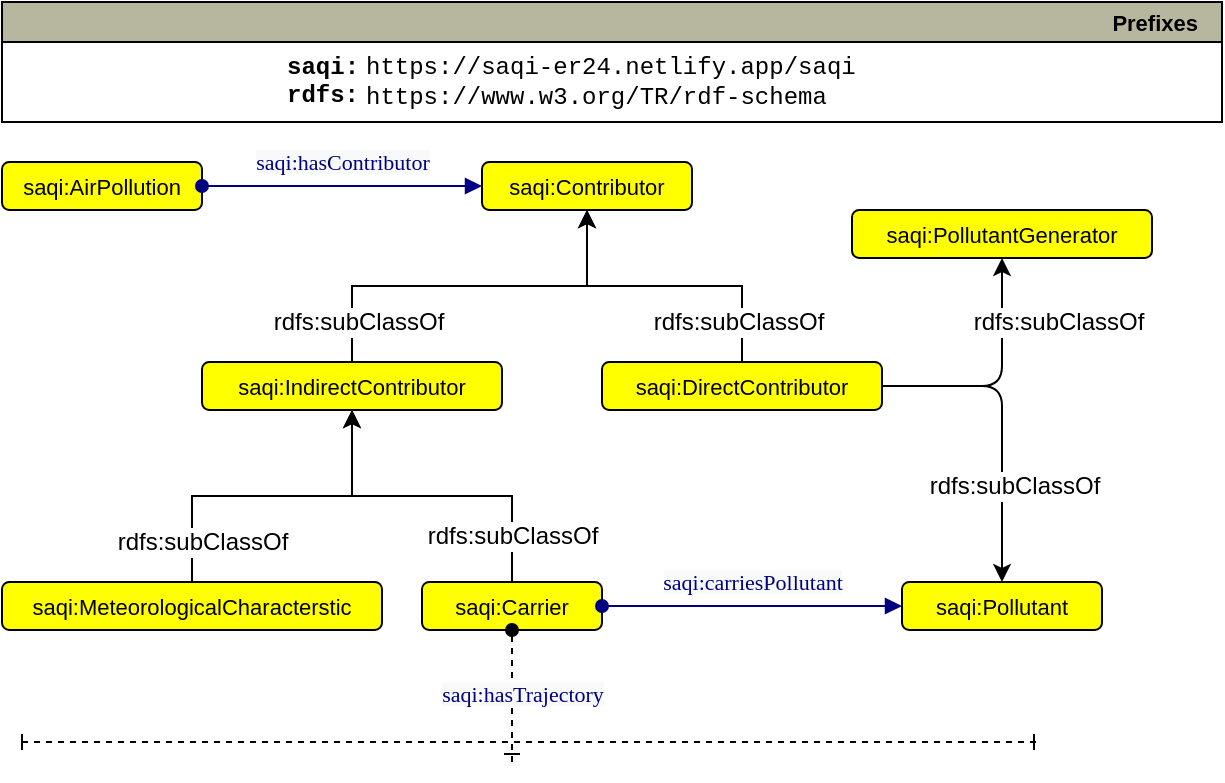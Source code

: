 <mxfile version="24.4.13" type="device">
  <diagram id="t25Kp6jmq_1cI3zwCiK2" name="Page-1">
    <mxGraphModel dx="1562" dy="856" grid="1" gridSize="10" guides="1" tooltips="1" connect="1" arrows="1" fold="1" page="1" pageScale="1" pageWidth="1000" pageHeight="1000" math="0" shadow="0">
      <root>
        <mxCell id="0" />
        <mxCell id="1" parent="0" />
        <mxCell id="T0KytU28zX8Ys8UfOtSf-32" value="saqi:Contributor" style="graphMlID=n4;shape=rect;rounded=1;arcsize=30;fillColor=#ffff00;strokeColor=#000000;strokeWidth=1.0;fontSize=11;" parent="1" vertex="1">
          <mxGeometry x="260" y="80" width="105" height="24" as="geometry" />
        </mxCell>
        <mxCell id="T0KytU28zX8Ys8UfOtSf-33" value="Prefixes" style="graphMlID=n0;shape=swimlane;startSize=20;fillColor=#b7b69e;strokeColor=#000000;strokeWidth=1.0;align=right;spacingRight=10;fontStyle=1;fontSize=11;" parent="1" vertex="1">
          <mxGeometry x="20" width="610" height="60" as="geometry" />
        </mxCell>
        <mxCell id="T0KytU28zX8Ys8UfOtSf-34" value="&lt;b&gt;saqi&lt;/b&gt;&lt;b&gt;:&lt;/b&gt;&lt;b&gt;&lt;br&gt;&lt;/b&gt;&lt;b&gt;rdfs:&lt;br&gt;&lt;/b&gt;&lt;b&gt;&lt;br&gt;&lt;br&gt;&lt;/b&gt;" style="text;html=1;align=center;verticalAlign=middle;resizable=0;points=[];autosize=1;fontFamily=Courier New;" parent="T0KytU28zX8Ys8UfOtSf-33" vertex="1">
          <mxGeometry x="129.996" y="19" width="60" height="70" as="geometry" />
        </mxCell>
        <mxCell id="T0KytU28zX8Ys8UfOtSf-35" value="https://saqi-er24.netlify.app/saqi&lt;br&gt;https://www.w3.org/TR/rdf-schema" style="text;html=1;align=left;verticalAlign=middle;resizable=0;points=[];autosize=1;fontFamily=Courier New;rounded=1;glass=0;" parent="T0KytU28zX8Ys8UfOtSf-33" vertex="1">
          <mxGeometry x="180" y="20" width="270" height="40" as="geometry" />
        </mxCell>
        <mxCell id="T0KytU28zX8Ys8UfOtSf-36" value="saqi:IndirectContributor" style="graphMlID=n4;shape=rect;rounded=1;arcsize=30;fillColor=#ffff00;strokeColor=#000000;strokeWidth=1.0;fontSize=11;" parent="1" vertex="1">
          <mxGeometry x="120" y="180" width="150" height="24" as="geometry" />
        </mxCell>
        <mxCell id="T0KytU28zX8Ys8UfOtSf-37" value="saqi:DirectContributor" style="graphMlID=n4;shape=rect;rounded=1;arcsize=30;fillColor=#ffff00;strokeColor=#000000;strokeWidth=1.0;fontSize=11;" parent="1" vertex="1">
          <mxGeometry x="320" y="180" width="140" height="24" as="geometry" />
        </mxCell>
        <mxCell id="T0KytU28zX8Ys8UfOtSf-38" value="" style="endArrow=none;html=1;textDirection=ltr;fontSize=11;strokeWidth=1;exitX=0.5;exitY=1;exitDx=0;exitDy=0;entryX=0.5;entryY=0;entryDx=0;entryDy=0;startArrow=classic;startFill=1;endFill=0;rounded=0;edgeStyle=orthogonalEdgeStyle;" parent="1" source="T0KytU28zX8Ys8UfOtSf-32" target="T0KytU28zX8Ys8UfOtSf-36" edge="1">
          <mxGeometry width="50" height="50" relative="1" as="geometry">
            <mxPoint x="405" y="318" as="sourcePoint" />
            <mxPoint x="552.95" y="318" as="targetPoint" />
          </mxGeometry>
        </mxCell>
        <mxCell id="T0KytU28zX8Ys8UfOtSf-39" value="rdfs:subClassOf" style="text;html=1;align=center;verticalAlign=middle;resizable=0;points=[];labelBackgroundColor=#ffffff;rotation=0;" parent="T0KytU28zX8Ys8UfOtSf-38" vertex="1" connectable="0">
          <mxGeometry x="-0.221" relative="1" as="geometry">
            <mxPoint x="-77" y="18" as="offset" />
          </mxGeometry>
        </mxCell>
        <mxCell id="T0KytU28zX8Ys8UfOtSf-40" value="" style="endArrow=none;html=1;textDirection=ltr;fontSize=11;strokeWidth=1;exitX=0.5;exitY=1;exitDx=0;exitDy=0;startArrow=classic;startFill=1;endFill=0;entryX=0.5;entryY=0;entryDx=0;entryDy=0;rounded=0;edgeStyle=orthogonalEdgeStyle;" parent="1" source="T0KytU28zX8Ys8UfOtSf-32" target="T0KytU28zX8Ys8UfOtSf-37" edge="1">
          <mxGeometry width="50" height="50" relative="1" as="geometry">
            <mxPoint x="330" y="114" as="sourcePoint" />
            <mxPoint x="395" y="128" as="targetPoint" />
          </mxGeometry>
        </mxCell>
        <mxCell id="T0KytU28zX8Ys8UfOtSf-41" value="rdfs:subClassOf" style="text;html=1;align=center;verticalAlign=middle;resizable=0;points=[];labelBackgroundColor=#ffffff;rotation=0;" parent="T0KytU28zX8Ys8UfOtSf-40" vertex="1" connectable="0">
          <mxGeometry x="-0.221" relative="1" as="geometry">
            <mxPoint x="53" y="18" as="offset" />
          </mxGeometry>
        </mxCell>
        <mxCell id="T0KytU28zX8Ys8UfOtSf-42" value="saqi:Carrier" style="graphMlID=n4;shape=rect;rounded=1;arcsize=30;fillColor=#ffff00;strokeColor=#000000;strokeWidth=1.0;fontSize=11;" parent="1" vertex="1">
          <mxGeometry x="230" y="290" width="90" height="24" as="geometry" />
        </mxCell>
        <mxCell id="T0KytU28zX8Ys8UfOtSf-43" value="" style="endArrow=none;html=1;textDirection=ltr;fontSize=11;strokeWidth=1;exitX=0.5;exitY=1;exitDx=0;exitDy=0;entryX=0.5;entryY=0;entryDx=0;entryDy=0;startArrow=classic;startFill=1;endFill=0;rounded=0;edgeStyle=orthogonalEdgeStyle;" parent="1" source="T0KytU28zX8Ys8UfOtSf-36" target="T0KytU28zX8Ys8UfOtSf-42" edge="1">
          <mxGeometry width="50" height="50" relative="1" as="geometry">
            <mxPoint x="230" y="296.0" as="sourcePoint" />
            <mxPoint x="345" y="344" as="targetPoint" />
          </mxGeometry>
        </mxCell>
        <mxCell id="T0KytU28zX8Ys8UfOtSf-44" value="rdfs:subClassOf" style="text;html=1;align=center;verticalAlign=middle;resizable=0;points=[];labelBackgroundColor=#ffffff;rotation=0;" parent="T0KytU28zX8Ys8UfOtSf-43" vertex="1" connectable="0">
          <mxGeometry x="-0.221" relative="1" as="geometry">
            <mxPoint x="58" y="20" as="offset" />
          </mxGeometry>
        </mxCell>
        <mxCell id="T0KytU28zX8Ys8UfOtSf-45" value="saqi:Pollutant" style="graphMlID=n4;shape=rect;rounded=1;arcsize=30;fillColor=#ffff00;strokeColor=#000000;strokeWidth=1.0;fontSize=11;" parent="1" vertex="1">
          <mxGeometry x="470" y="290" width="100" height="24" as="geometry" />
        </mxCell>
        <mxCell id="T0KytU28zX8Ys8UfOtSf-46" value="" style="endArrow=classic;html=1;textDirection=ltr;fontSize=11;strokeWidth=1;exitX=1;exitY=0.5;exitDx=0;exitDy=0;entryX=0.5;entryY=0;entryDx=0;entryDy=0;edgeStyle=orthogonalEdgeStyle;rounded=1;" parent="1" source="T0KytU28zX8Ys8UfOtSf-37" target="T0KytU28zX8Ys8UfOtSf-45" edge="1">
          <mxGeometry width="50" height="50" relative="1" as="geometry">
            <mxPoint x="555" y="144" as="sourcePoint" />
            <mxPoint x="670" y="240" as="targetPoint" />
          </mxGeometry>
        </mxCell>
        <mxCell id="T0KytU28zX8Ys8UfOtSf-47" value="rdfs:subClassOf" style="text;html=1;align=center;verticalAlign=middle;resizable=0;points=[];labelBackgroundColor=#ffffff;rotation=0;" parent="T0KytU28zX8Ys8UfOtSf-46" vertex="1" connectable="0">
          <mxGeometry x="-0.221" relative="1" as="geometry">
            <mxPoint x="6" y="48" as="offset" />
          </mxGeometry>
        </mxCell>
        <mxCell id="T0KytU28zX8Ys8UfOtSf-75" value="saqi:MeteorologicalCharacterstic" style="graphMlID=n4;shape=rect;rounded=1;arcsize=30;fillColor=#ffff00;strokeColor=#000000;strokeWidth=1.0;fontSize=11;" parent="1" vertex="1">
          <mxGeometry x="20" y="290" width="190" height="24" as="geometry" />
        </mxCell>
        <mxCell id="T0KytU28zX8Ys8UfOtSf-76" value="" style="endArrow=none;html=1;textDirection=ltr;fontSize=11;strokeWidth=1;entryX=0.5;entryY=0;entryDx=0;entryDy=0;exitX=0.5;exitY=1;exitDx=0;exitDy=0;startArrow=classic;startFill=1;endFill=0;rounded=0;edgeStyle=orthogonalEdgeStyle;" parent="1" source="T0KytU28zX8Ys8UfOtSf-36" target="T0KytU28zX8Ys8UfOtSf-75" edge="1">
          <mxGeometry width="50" height="50" relative="1" as="geometry">
            <mxPoint x="215" y="248" as="sourcePoint" />
            <mxPoint x="105" y="354" as="targetPoint" />
          </mxGeometry>
        </mxCell>
        <mxCell id="T0KytU28zX8Ys8UfOtSf-77" value="rdfs:subClassOf" style="text;html=1;align=center;verticalAlign=middle;resizable=0;points=[];labelBackgroundColor=#ffffff;rotation=0;" parent="T0KytU28zX8Ys8UfOtSf-76" vertex="1" connectable="0">
          <mxGeometry x="-0.221" relative="1" as="geometry">
            <mxPoint x="-54" y="23" as="offset" />
          </mxGeometry>
        </mxCell>
        <mxCell id="0jtO1-yvGRoyAblTp0NV-17" value="" style="graphMlID=e0;rounded=0;endArrow=block;strokeColor=#000080;strokeWidth=1.0;startArrow=oval;startFill=1;endFill=1;fontSize=11;fontColor=#000080;entryX=0;entryY=0.5;entryDx=0;entryDy=0;exitX=1;exitY=0.5;exitDx=0;exitDy=0;" parent="1" source="T0KytU28zX8Ys8UfOtSf-42" target="T0KytU28zX8Ys8UfOtSf-45" edge="1">
          <mxGeometry relative="1" as="geometry">
            <mxPoint x="305" y="272" as="sourcePoint" />
            <mxPoint x="405" y="272" as="targetPoint" />
          </mxGeometry>
        </mxCell>
        <mxCell id="0jtO1-yvGRoyAblTp0NV-18" value="&lt;span style=&quot;color: rgb(0 , 0 , 128) ; font-family: &amp;quot;dialog&amp;quot; ; font-size: 11px ; background-color: rgb(248 , 249 , 250)&quot;&gt;saqi:carriesPollutant&lt;/span&gt;" style="text;html=1;align=center;verticalAlign=middle;resizable=0;points=[];labelBackgroundColor=#ffffff;fontSize=11;" parent="0jtO1-yvGRoyAblTp0NV-17" vertex="1" connectable="0">
          <mxGeometry x="-0.017" y="2" relative="1" as="geometry">
            <mxPoint x="1" y="-10" as="offset" />
          </mxGeometry>
        </mxCell>
        <mxCell id="pACb_HDvhaAehCkJp2Wo-21" value="saqi:AirPollution" style="graphMlID=n4;shape=rect;rounded=1;arcsize=30;fillColor=#ffff00;strokeColor=#000000;strokeWidth=1.0;fontSize=11;" parent="1" vertex="1">
          <mxGeometry x="20" y="80" width="100" height="24" as="geometry" />
        </mxCell>
        <mxCell id="pACb_HDvhaAehCkJp2Wo-22" value="" style="graphMlID=e0;rounded=0;endArrow=block;strokeColor=#000080;strokeWidth=1.0;startArrow=oval;startFill=1;endFill=1;fontSize=11;fontColor=#000080;entryX=0;entryY=0.5;entryDx=0;entryDy=0;exitX=1;exitY=0.5;exitDx=0;exitDy=0;" parent="1" source="pACb_HDvhaAehCkJp2Wo-21" target="T0KytU28zX8Ys8UfOtSf-32" edge="1">
          <mxGeometry relative="1" as="geometry">
            <mxPoint x="140" y="110.0" as="sourcePoint" />
            <mxPoint x="255" y="110.0" as="targetPoint" />
          </mxGeometry>
        </mxCell>
        <mxCell id="XF_k50iGrZr1CKV9B-Oz-1" value="saqi:PollutantGenerator" style="graphMlID=n4;shape=rect;rounded=1;arcsize=30;fillColor=#ffff00;strokeColor=#000000;strokeWidth=1.0;fontSize=11;" parent="1" vertex="1">
          <mxGeometry x="445" y="104" width="150" height="24" as="geometry" />
        </mxCell>
        <mxCell id="XF_k50iGrZr1CKV9B-Oz-3" value="" style="endArrow=classic;html=1;textDirection=ltr;fontSize=11;strokeWidth=1;exitX=1;exitY=0.5;exitDx=0;exitDy=0;entryX=0.5;entryY=1;entryDx=0;entryDy=0;edgeStyle=orthogonalEdgeStyle;rounded=1;" parent="1" source="T0KytU28zX8Ys8UfOtSf-37" target="XF_k50iGrZr1CKV9B-Oz-1" edge="1">
          <mxGeometry width="50" height="50" relative="1" as="geometry">
            <mxPoint x="560" y="150" as="sourcePoint" />
            <mxPoint x="665" y="248" as="targetPoint" />
          </mxGeometry>
        </mxCell>
        <mxCell id="XF_k50iGrZr1CKV9B-Oz-4" value="rdfs:subClassOf" style="text;html=1;align=center;verticalAlign=middle;resizable=0;points=[];labelBackgroundColor=#ffffff;rotation=0;" parent="XF_k50iGrZr1CKV9B-Oz-3" vertex="1" connectable="0">
          <mxGeometry x="-0.221" relative="1" as="geometry">
            <mxPoint x="39" y="-32" as="offset" />
          </mxGeometry>
        </mxCell>
        <mxCell id="FvHiHiH4BWMc_-e57U-F-3" value="" style="graphMlID=e0;rounded=0;endArrow=ERone;strokeColor=default;strokeWidth=1.0;startArrow=oval;startFill=1;endFill=0;fontSize=11;fontColor=#000080;exitX=0.5;exitY=1;exitDx=0;exitDy=0;dashed=1;" parent="1" source="T0KytU28zX8Ys8UfOtSf-42" edge="1">
          <mxGeometry relative="1" as="geometry">
            <mxPoint x="400" y="370" as="sourcePoint" />
            <mxPoint x="275" y="380" as="targetPoint" />
          </mxGeometry>
        </mxCell>
        <mxCell id="FvHiHiH4BWMc_-e57U-F-4" value="&lt;span style=&quot;color: rgb(0 , 0 , 128) ; font-family: &amp;quot;dialog&amp;quot; ; font-size: 11px ; background-color: rgb(248 , 249 , 250)&quot;&gt;saqi:hasTrajectory&lt;/span&gt;" style="text;html=1;align=center;verticalAlign=middle;resizable=0;points=[];labelBackgroundColor=#ffffff;fontSize=11;" parent="FvHiHiH4BWMc_-e57U-F-3" vertex="1" connectable="0">
          <mxGeometry x="-0.017" y="2" relative="1" as="geometry">
            <mxPoint x="3" y="-1" as="offset" />
          </mxGeometry>
        </mxCell>
        <mxCell id="FvHiHiH4BWMc_-e57U-F-5" value="" style="graphMlID=e0;rounded=0;endArrow=ERone;strokeColor=default;strokeWidth=1.0;startArrow=baseDash;startFill=0;endFill=0;fontSize=11;fontColor=#000080;dashed=1;" parent="1" edge="1">
          <mxGeometry relative="1" as="geometry">
            <mxPoint x="30" y="370" as="sourcePoint" />
            <mxPoint x="540" y="370" as="targetPoint" />
          </mxGeometry>
        </mxCell>
        <mxCell id="0PbwXzwIimFkD93huCev-2" value="&lt;span style=&quot;color: rgb(0 , 0 , 128) ; font-family: &amp;quot;dialog&amp;quot; ; font-size: 11px ; background-color: rgb(248 , 249 , 250)&quot;&gt;saqi:hasContributor&lt;/span&gt;" style="text;html=1;align=center;verticalAlign=middle;resizable=0;points=[];labelBackgroundColor=#ffffff;fontSize=11;" parent="1" vertex="1" connectable="0">
          <mxGeometry x="190" y="80" as="geometry" />
        </mxCell>
      </root>
    </mxGraphModel>
  </diagram>
</mxfile>
